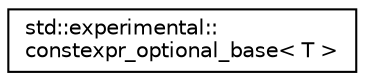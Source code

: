 digraph "Graphe hiérarchique des classes"
{
 // INTERACTIVE_SVG=YES
  edge [fontname="Helvetica",fontsize="10",labelfontname="Helvetica",labelfontsize="10"];
  node [fontname="Helvetica",fontsize="10",shape=record];
  rankdir="LR";
  Node0 [label="std::experimental::\lconstexpr_optional_base\< T \>",height=0.2,width=0.4,color="black", fillcolor="white", style="filled",URL="$structstd_1_1experimental_1_1constexpr__optional__base.html"];
}
